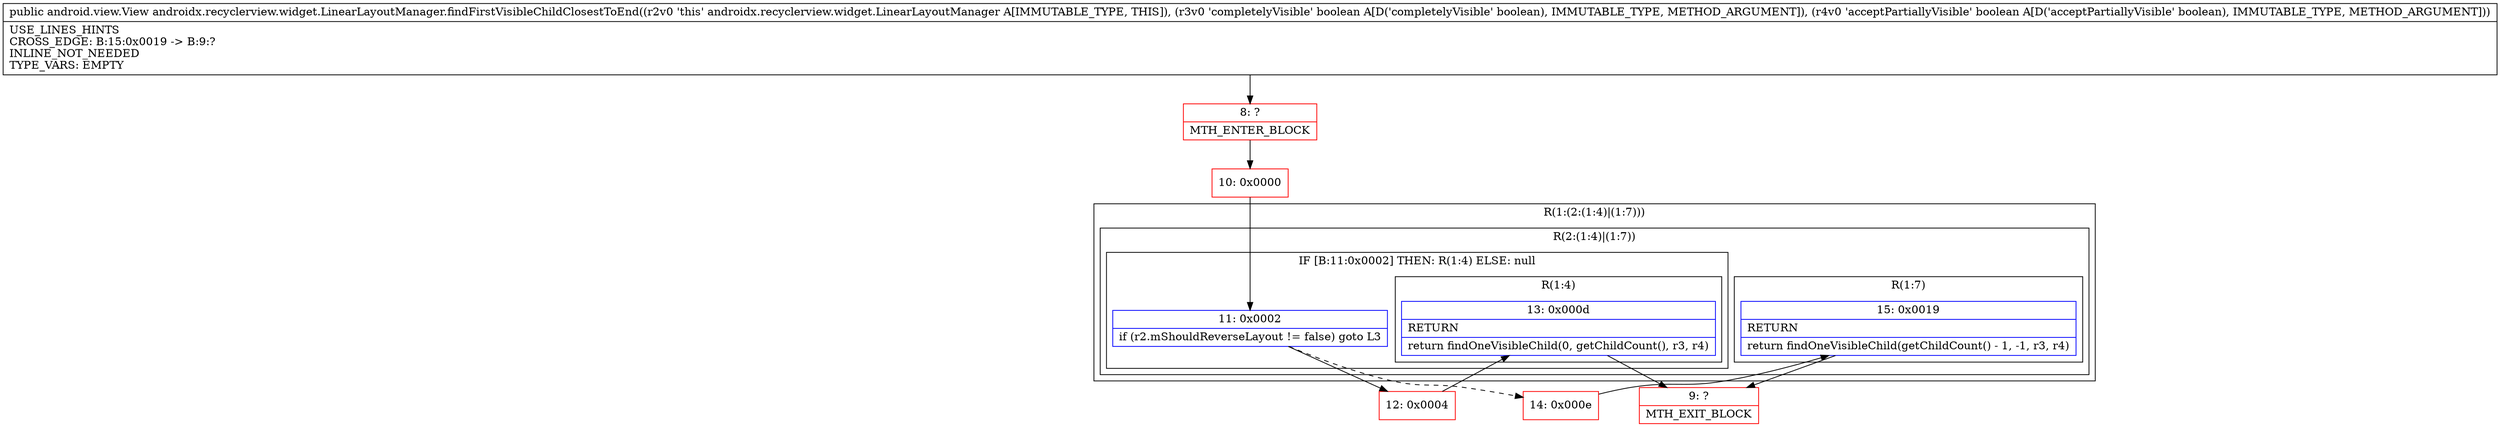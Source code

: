 digraph "CFG forandroidx.recyclerview.widget.LinearLayoutManager.findFirstVisibleChildClosestToEnd(ZZ)Landroid\/view\/View;" {
subgraph cluster_Region_2068044316 {
label = "R(1:(2:(1:4)|(1:7)))";
node [shape=record,color=blue];
subgraph cluster_Region_2078499503 {
label = "R(2:(1:4)|(1:7))";
node [shape=record,color=blue];
subgraph cluster_IfRegion_247674662 {
label = "IF [B:11:0x0002] THEN: R(1:4) ELSE: null";
node [shape=record,color=blue];
Node_11 [shape=record,label="{11\:\ 0x0002|if (r2.mShouldReverseLayout != false) goto L3\l}"];
subgraph cluster_Region_1389388914 {
label = "R(1:4)";
node [shape=record,color=blue];
Node_13 [shape=record,label="{13\:\ 0x000d|RETURN\l|return findOneVisibleChild(0, getChildCount(), r3, r4)\l}"];
}
}
subgraph cluster_Region_933676814 {
label = "R(1:7)";
node [shape=record,color=blue];
Node_15 [shape=record,label="{15\:\ 0x0019|RETURN\l|return findOneVisibleChild(getChildCount() \- 1, \-1, r3, r4)\l}"];
}
}
}
Node_8 [shape=record,color=red,label="{8\:\ ?|MTH_ENTER_BLOCK\l}"];
Node_10 [shape=record,color=red,label="{10\:\ 0x0000}"];
Node_12 [shape=record,color=red,label="{12\:\ 0x0004}"];
Node_9 [shape=record,color=red,label="{9\:\ ?|MTH_EXIT_BLOCK\l}"];
Node_14 [shape=record,color=red,label="{14\:\ 0x000e}"];
MethodNode[shape=record,label="{public android.view.View androidx.recyclerview.widget.LinearLayoutManager.findFirstVisibleChildClosestToEnd((r2v0 'this' androidx.recyclerview.widget.LinearLayoutManager A[IMMUTABLE_TYPE, THIS]), (r3v0 'completelyVisible' boolean A[D('completelyVisible' boolean), IMMUTABLE_TYPE, METHOD_ARGUMENT]), (r4v0 'acceptPartiallyVisible' boolean A[D('acceptPartiallyVisible' boolean), IMMUTABLE_TYPE, METHOD_ARGUMENT]))  | USE_LINES_HINTS\lCROSS_EDGE: B:15:0x0019 \-\> B:9:?\lINLINE_NOT_NEEDED\lTYPE_VARS: EMPTY\l}"];
MethodNode -> Node_8;Node_11 -> Node_12;
Node_11 -> Node_14[style=dashed];
Node_13 -> Node_9;
Node_15 -> Node_9;
Node_8 -> Node_10;
Node_10 -> Node_11;
Node_12 -> Node_13;
Node_14 -> Node_15;
}

